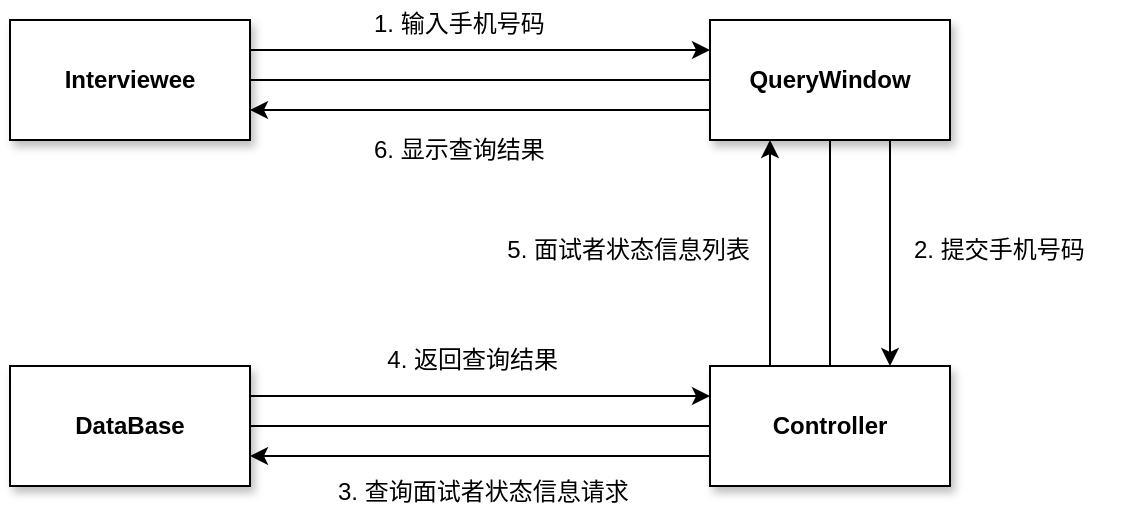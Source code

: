 <mxfile version="20.3.2" type="device"><diagram id="96Bl8FECzX4kdluIn6So" name="第 1 页"><mxGraphModel dx="508" dy="546" grid="1" gridSize="10" guides="1" tooltips="1" connect="1" arrows="1" fold="1" page="1" pageScale="1" pageWidth="827" pageHeight="1169" math="0" shadow="0"><root><mxCell id="0"/><mxCell id="1" parent="0"/><mxCell id="yXwAdFl6fad2-7TKU4xY-9" style="edgeStyle=orthogonalEdgeStyle;rounded=0;orthogonalLoop=1;jettySize=auto;html=1;exitX=1;exitY=0.25;exitDx=0;exitDy=0;entryX=0;entryY=0.25;entryDx=0;entryDy=0;" edge="1" parent="1" source="yXwAdFl6fad2-7TKU4xY-1" target="yXwAdFl6fad2-7TKU4xY-2"><mxGeometry relative="1" as="geometry"/></mxCell><mxCell id="yXwAdFl6fad2-7TKU4xY-1" value="&lt;b&gt;Interviewee&lt;/b&gt;" style="rounded=0;whiteSpace=wrap;html=1;shadow=1;" vertex="1" parent="1"><mxGeometry x="130" y="100" width="120" height="60" as="geometry"/></mxCell><mxCell id="yXwAdFl6fad2-7TKU4xY-21" style="edgeStyle=orthogonalEdgeStyle;curved=1;rounded=0;orthogonalLoop=1;jettySize=auto;html=1;exitX=0;exitY=0.75;exitDx=0;exitDy=0;entryX=1;entryY=0.75;entryDx=0;entryDy=0;" edge="1" parent="1" source="yXwAdFl6fad2-7TKU4xY-2" target="yXwAdFl6fad2-7TKU4xY-1"><mxGeometry relative="1" as="geometry"/></mxCell><mxCell id="yXwAdFl6fad2-7TKU4xY-2" value="&lt;b&gt;QueryWindow&lt;/b&gt;" style="rounded=0;whiteSpace=wrap;html=1;shadow=1;" vertex="1" parent="1"><mxGeometry x="480" y="100" width="120" height="60" as="geometry"/></mxCell><mxCell id="yXwAdFl6fad2-7TKU4xY-18" style="edgeStyle=orthogonalEdgeStyle;curved=1;rounded=0;orthogonalLoop=1;jettySize=auto;html=1;exitX=0;exitY=0.75;exitDx=0;exitDy=0;entryX=1;entryY=0.75;entryDx=0;entryDy=0;" edge="1" parent="1" source="yXwAdFl6fad2-7TKU4xY-3" target="yXwAdFl6fad2-7TKU4xY-4"><mxGeometry relative="1" as="geometry"/></mxCell><mxCell id="yXwAdFl6fad2-7TKU4xY-20" style="edgeStyle=orthogonalEdgeStyle;curved=1;rounded=0;orthogonalLoop=1;jettySize=auto;html=1;exitX=0.25;exitY=0;exitDx=0;exitDy=0;entryX=0.25;entryY=1;entryDx=0;entryDy=0;" edge="1" parent="1" source="yXwAdFl6fad2-7TKU4xY-3" target="yXwAdFl6fad2-7TKU4xY-2"><mxGeometry relative="1" as="geometry"/></mxCell><mxCell id="yXwAdFl6fad2-7TKU4xY-3" value="&lt;b&gt;Controller&lt;/b&gt;" style="rounded=0;whiteSpace=wrap;html=1;shadow=1;" vertex="1" parent="1"><mxGeometry x="480" y="273" width="120" height="60" as="geometry"/></mxCell><mxCell id="yXwAdFl6fad2-7TKU4xY-19" style="edgeStyle=orthogonalEdgeStyle;curved=1;rounded=0;orthogonalLoop=1;jettySize=auto;html=1;exitX=1;exitY=0.25;exitDx=0;exitDy=0;entryX=0;entryY=0.25;entryDx=0;entryDy=0;" edge="1" parent="1" source="yXwAdFl6fad2-7TKU4xY-4" target="yXwAdFl6fad2-7TKU4xY-3"><mxGeometry relative="1" as="geometry"/></mxCell><mxCell id="yXwAdFl6fad2-7TKU4xY-4" value="&lt;b&gt;DataBase&lt;/b&gt;" style="rounded=0;whiteSpace=wrap;html=1;shadow=1;" vertex="1" parent="1"><mxGeometry x="130" y="273" width="120" height="60" as="geometry"/></mxCell><mxCell id="yXwAdFl6fad2-7TKU4xY-6" value="" style="endArrow=none;html=1;rounded=0;exitX=1;exitY=0.5;exitDx=0;exitDy=0;entryX=0;entryY=0.5;entryDx=0;entryDy=0;" edge="1" parent="1" source="yXwAdFl6fad2-7TKU4xY-1" target="yXwAdFl6fad2-7TKU4xY-2"><mxGeometry width="50" height="50" relative="1" as="geometry"><mxPoint x="270" y="250" as="sourcePoint"/><mxPoint x="320" y="200" as="targetPoint"/></mxGeometry></mxCell><mxCell id="yXwAdFl6fad2-7TKU4xY-7" value="" style="endArrow=none;html=1;rounded=0;exitX=1;exitY=0.5;exitDx=0;exitDy=0;" edge="1" parent="1" source="yXwAdFl6fad2-7TKU4xY-4" target="yXwAdFl6fad2-7TKU4xY-3"><mxGeometry width="50" height="50" relative="1" as="geometry"><mxPoint x="280" y="320" as="sourcePoint"/><mxPoint x="330" y="270" as="targetPoint"/></mxGeometry></mxCell><mxCell id="yXwAdFl6fad2-7TKU4xY-8" value="" style="endArrow=none;html=1;rounded=0;exitX=0.5;exitY=0;exitDx=0;exitDy=0;entryX=0.5;entryY=1;entryDx=0;entryDy=0;" edge="1" parent="1" source="yXwAdFl6fad2-7TKU4xY-3" target="yXwAdFl6fad2-7TKU4xY-2"><mxGeometry width="50" height="50" relative="1" as="geometry"><mxPoint x="670" y="300" as="sourcePoint"/><mxPoint x="720" y="250" as="targetPoint"/></mxGeometry></mxCell><mxCell id="yXwAdFl6fad2-7TKU4xY-11" value="1. 输入手机号码" style="text;html=1;strokeColor=none;fillColor=none;align=left;verticalAlign=middle;whiteSpace=wrap;rounded=0;" vertex="1" parent="1"><mxGeometry x="310" y="90" width="110" height="24" as="geometry"/></mxCell><mxCell id="yXwAdFl6fad2-7TKU4xY-12" value="" style="endArrow=classic;html=1;rounded=0;exitX=0.75;exitY=1;exitDx=0;exitDy=0;entryX=0.75;entryY=0;entryDx=0;entryDy=0;" edge="1" parent="1" source="yXwAdFl6fad2-7TKU4xY-2" target="yXwAdFl6fad2-7TKU4xY-3"><mxGeometry width="50" height="50" relative="1" as="geometry"><mxPoint x="450" y="310" as="sourcePoint"/><mxPoint x="500" y="260" as="targetPoint"/></mxGeometry></mxCell><mxCell id="yXwAdFl6fad2-7TKU4xY-13" value="2. 提交手机号码" style="text;html=1;strokeColor=none;fillColor=none;align=left;verticalAlign=middle;whiteSpace=wrap;rounded=0;" vertex="1" parent="1"><mxGeometry x="580" y="200" width="110" height="30" as="geometry"/></mxCell><mxCell id="yXwAdFl6fad2-7TKU4xY-23" value="3. 查询面试者状态信息请求" style="text;html=1;strokeColor=none;fillColor=none;align=left;verticalAlign=middle;whiteSpace=wrap;rounded=0;" vertex="1" parent="1"><mxGeometry x="292" y="320" width="160" height="32" as="geometry"/></mxCell><mxCell id="yXwAdFl6fad2-7TKU4xY-25" value="&lt;div&gt;&amp;nbsp; 4. 返回查询结果&lt;/div&gt;" style="text;html=1;strokeColor=none;fillColor=none;align=left;verticalAlign=middle;whiteSpace=wrap;rounded=0;" vertex="1" parent="1"><mxGeometry x="310" y="260" width="110" height="19" as="geometry"/></mxCell><mxCell id="yXwAdFl6fad2-7TKU4xY-26" value="6. 显示查询结果" style="text;html=1;strokeColor=none;fillColor=none;align=left;verticalAlign=middle;whiteSpace=wrap;rounded=0;" vertex="1" parent="1"><mxGeometry x="310" y="150" width="110" height="30" as="geometry"/></mxCell><mxCell id="yXwAdFl6fad2-7TKU4xY-27" value="&lt;div&gt;&amp;nbsp; 5. 面试者状态信息列表&lt;/div&gt;" style="text;html=1;strokeColor=none;fillColor=none;align=left;verticalAlign=middle;whiteSpace=wrap;rounded=0;" vertex="1" parent="1"><mxGeometry x="370" y="200" width="130" height="30" as="geometry"/></mxCell></root></mxGraphModel></diagram></mxfile>